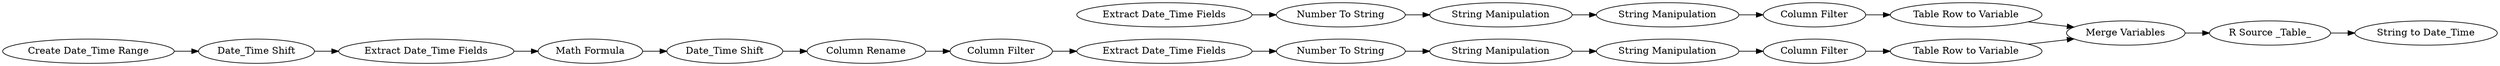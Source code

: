 digraph {
	1 [label="R Source _Table_"]
	3 [label="String to Date_Time"]
	4 [label="Create Date_Time Range"]
	6 [label="Extract Date_Time Fields"]
	7 [label="Math Formula"]
	8 [label="Date_Time Shift"]
	9 [label="Date_Time Shift"]
	12 [label="Column Rename"]
	13 [label="Column Filter"]
	14 [label="Extract Date_Time Fields"]
	15 [label="Number To String"]
	16 [label="Number To String"]
	17 [label="String Manipulation"]
	18 [label="String Manipulation"]
	19 [label="String Manipulation"]
	20 [label="Extract Date_Time Fields"]
	21 [label="String Manipulation"]
	22 [label="Column Filter"]
	23 [label="Column Filter"]
	24 [label="Table Row to Variable"]
	25 [label="Table Row to Variable"]
	26 [label="Merge Variables"]
	6 -> 7
	7 -> 8
	8 -> 12
	9 -> 6
	12 -> 13
	13 -> 14
	14 -> 16
	15 -> 17
	16 -> 18
	17 -> 19
	18 -> 21
	19 -> 22
	20 -> 15
	21 -> 23
	22 -> 24
	23 -> 25
	24 -> 26
	25 -> 26
	1 -> 3
	4 -> 9
	26 -> 1
	rankdir=LR
}
